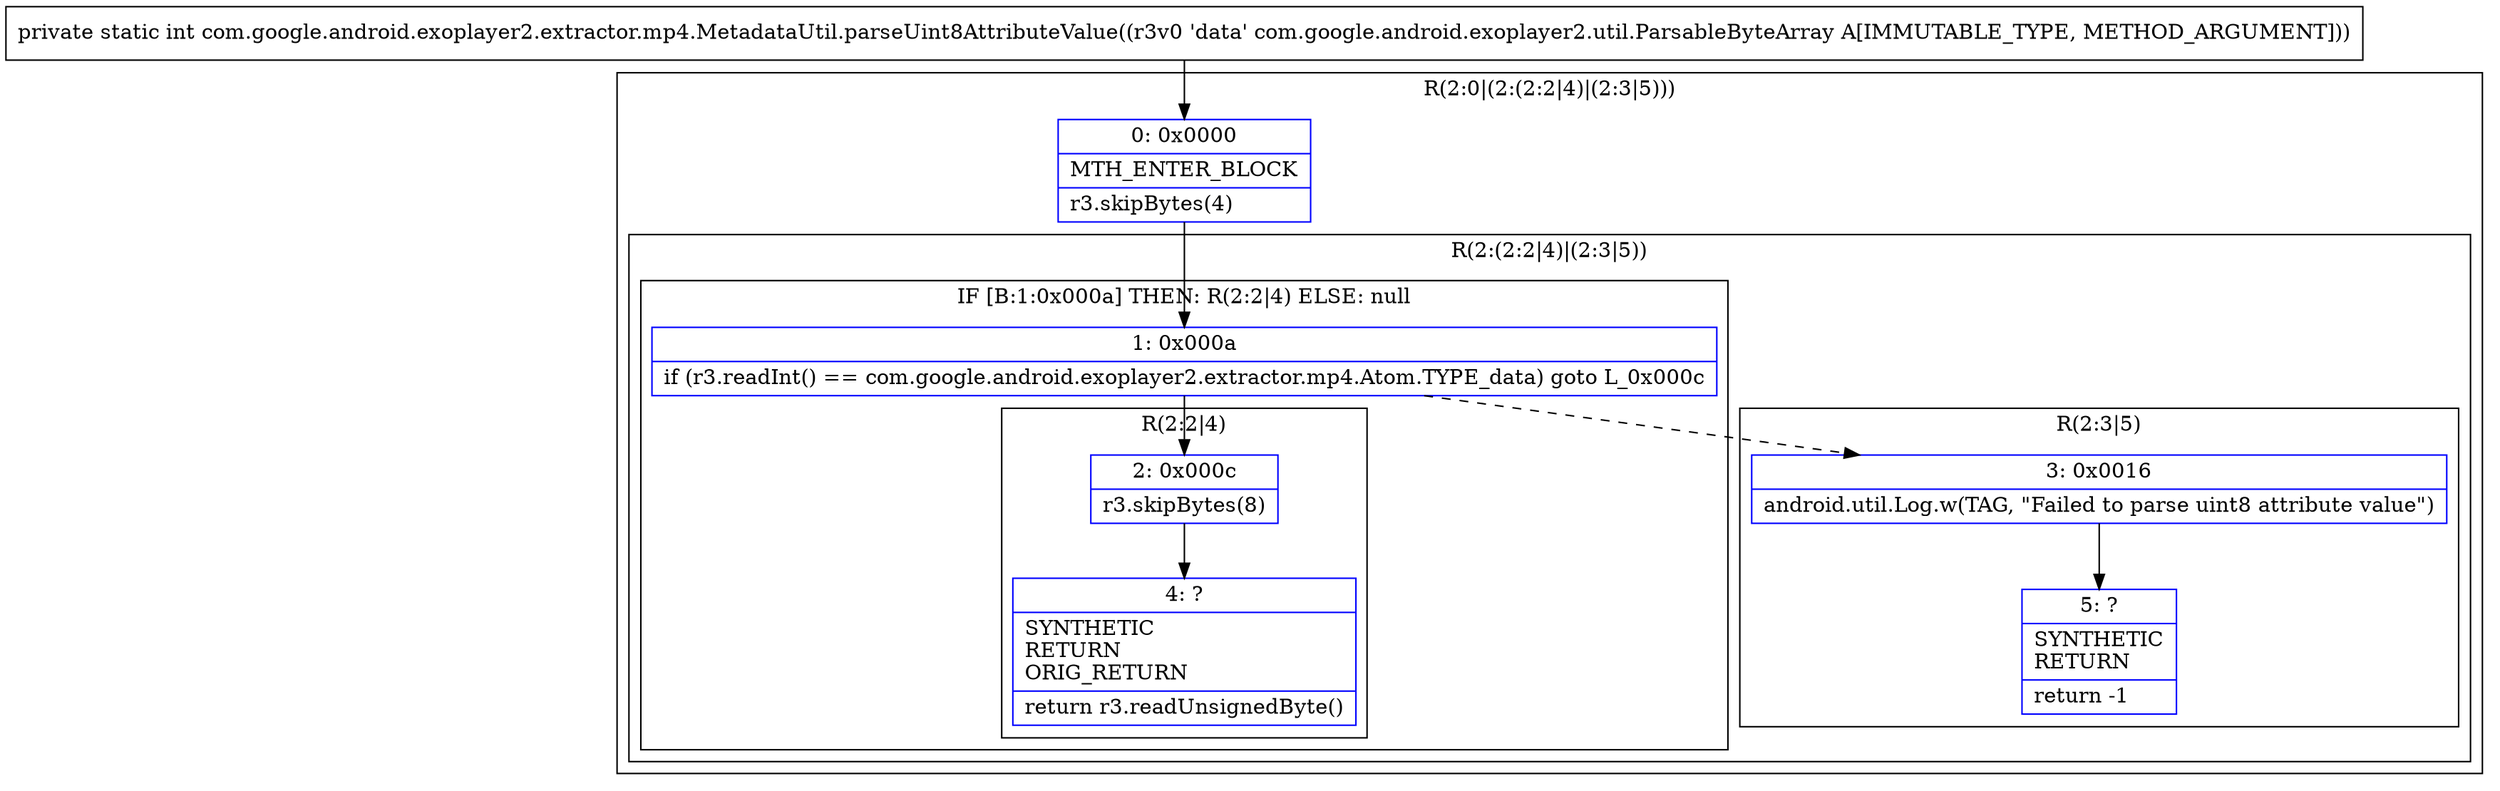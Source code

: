 digraph "CFG forcom.google.android.exoplayer2.extractor.mp4.MetadataUtil.parseUint8AttributeValue(Lcom\/google\/android\/exoplayer2\/util\/ParsableByteArray;)I" {
subgraph cluster_Region_1694716691 {
label = "R(2:0|(2:(2:2|4)|(2:3|5)))";
node [shape=record,color=blue];
Node_0 [shape=record,label="{0\:\ 0x0000|MTH_ENTER_BLOCK\l|r3.skipBytes(4)\l}"];
subgraph cluster_Region_784679066 {
label = "R(2:(2:2|4)|(2:3|5))";
node [shape=record,color=blue];
subgraph cluster_IfRegion_2111473010 {
label = "IF [B:1:0x000a] THEN: R(2:2|4) ELSE: null";
node [shape=record,color=blue];
Node_1 [shape=record,label="{1\:\ 0x000a|if (r3.readInt() == com.google.android.exoplayer2.extractor.mp4.Atom.TYPE_data) goto L_0x000c\l}"];
subgraph cluster_Region_625291772 {
label = "R(2:2|4)";
node [shape=record,color=blue];
Node_2 [shape=record,label="{2\:\ 0x000c|r3.skipBytes(8)\l}"];
Node_4 [shape=record,label="{4\:\ ?|SYNTHETIC\lRETURN\lORIG_RETURN\l|return r3.readUnsignedByte()\l}"];
}
}
subgraph cluster_Region_1520530828 {
label = "R(2:3|5)";
node [shape=record,color=blue];
Node_3 [shape=record,label="{3\:\ 0x0016|android.util.Log.w(TAG, \"Failed to parse uint8 attribute value\")\l}"];
Node_5 [shape=record,label="{5\:\ ?|SYNTHETIC\lRETURN\l|return \-1\l}"];
}
}
}
MethodNode[shape=record,label="{private static int com.google.android.exoplayer2.extractor.mp4.MetadataUtil.parseUint8AttributeValue((r3v0 'data' com.google.android.exoplayer2.util.ParsableByteArray A[IMMUTABLE_TYPE, METHOD_ARGUMENT])) }"];
MethodNode -> Node_0;
Node_0 -> Node_1;
Node_1 -> Node_2;
Node_1 -> Node_3[style=dashed];
Node_2 -> Node_4;
Node_3 -> Node_5;
}

